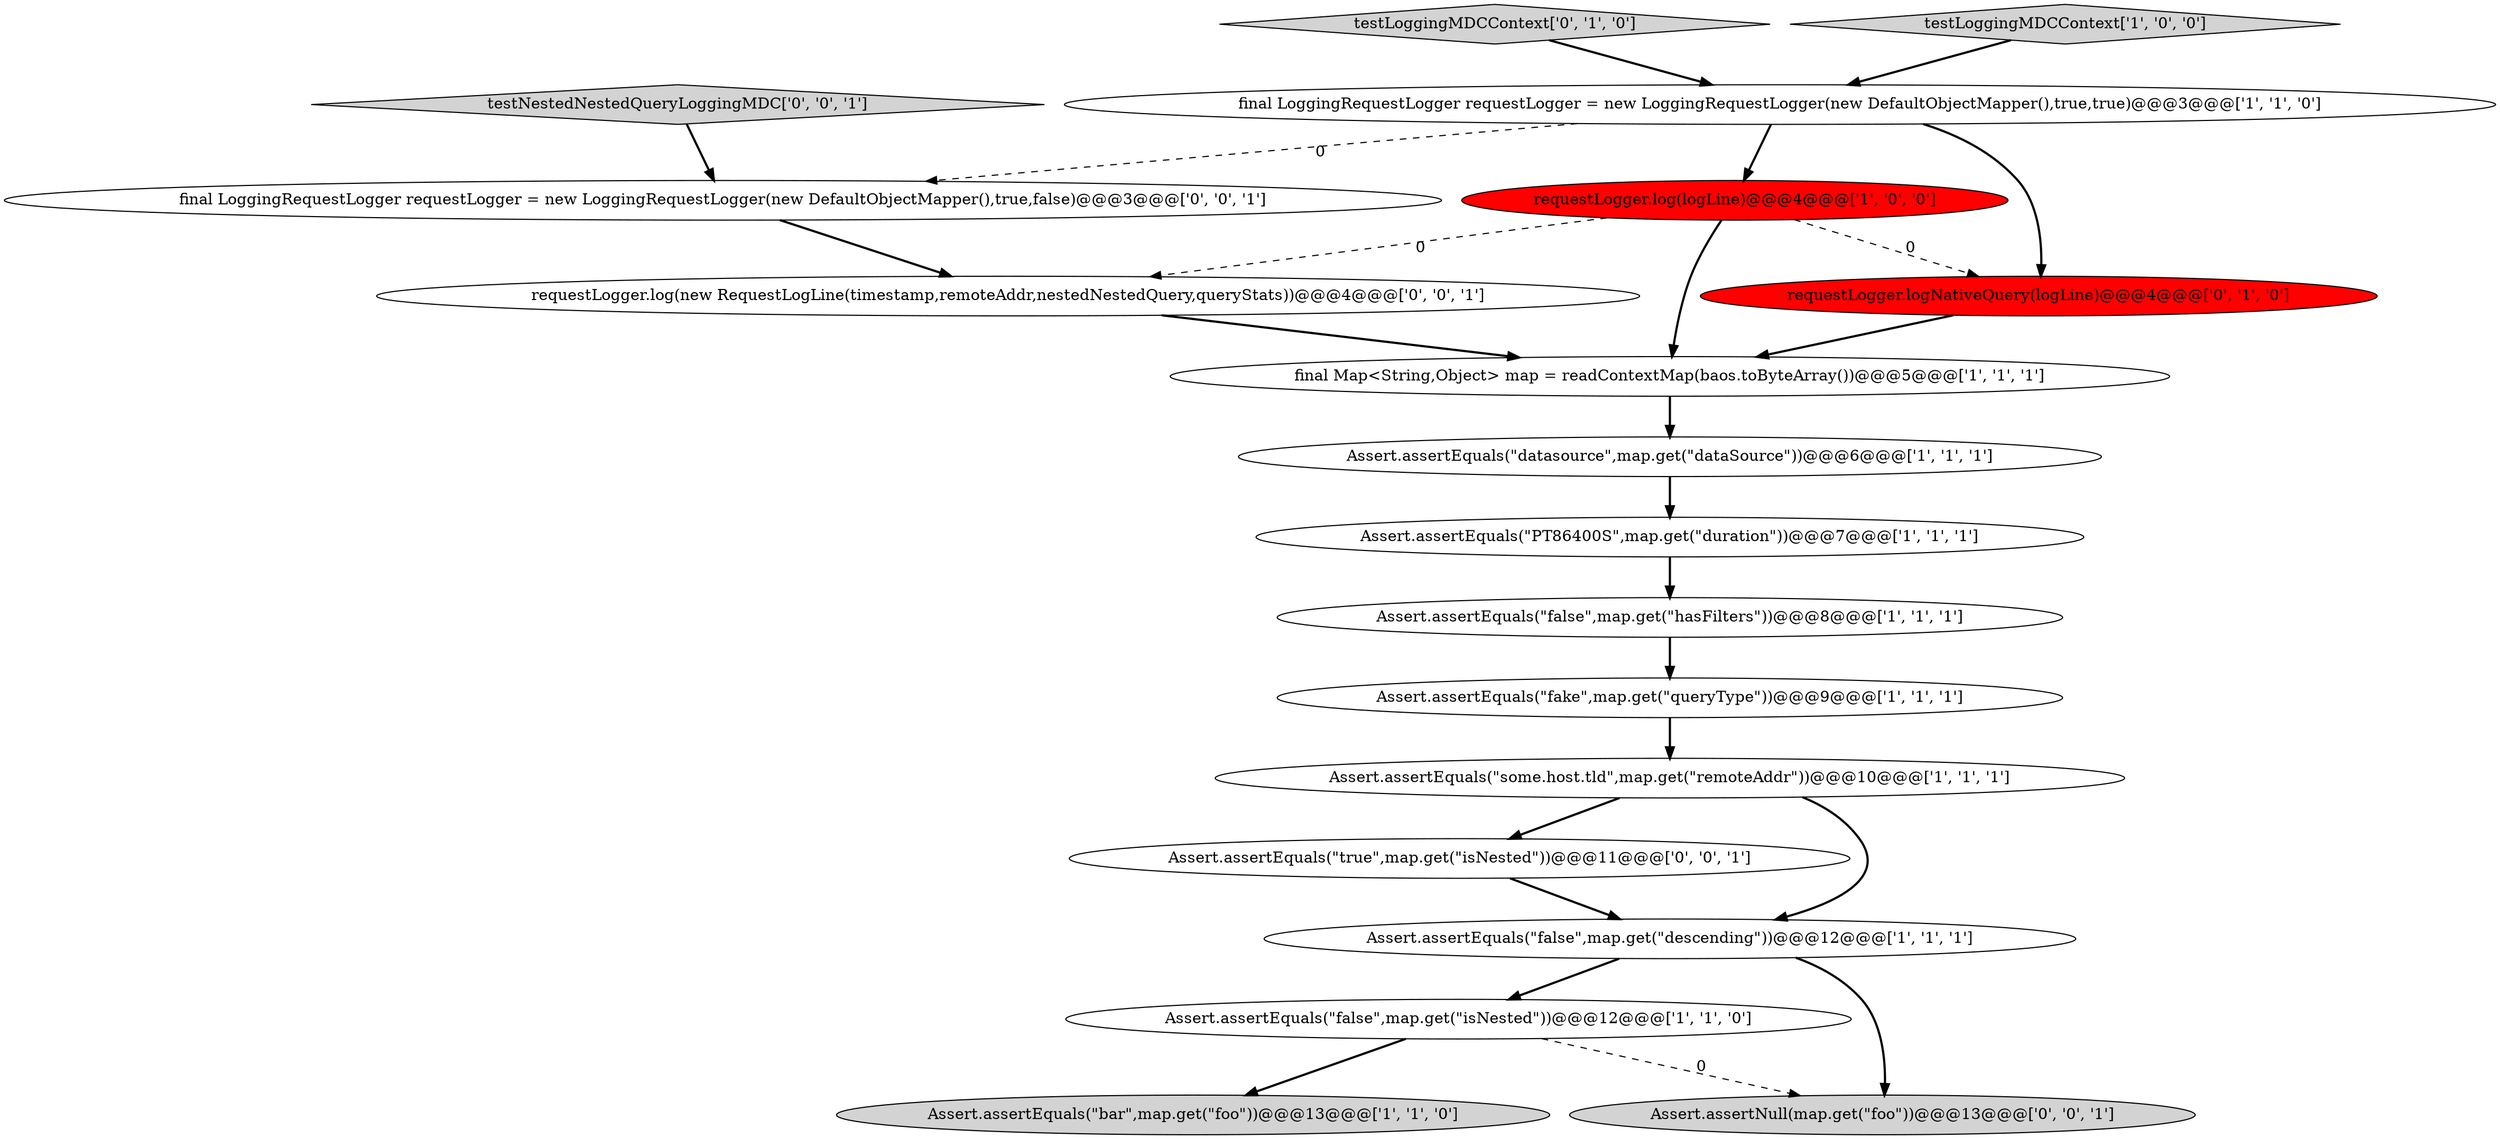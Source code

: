 digraph {
7 [style = filled, label = "requestLogger.log(logLine)@@@4@@@['1', '0', '0']", fillcolor = red, shape = ellipse image = "AAA1AAABBB1BBB"];
3 [style = filled, label = "final LoggingRequestLogger requestLogger = new LoggingRequestLogger(new DefaultObjectMapper(),true,true)@@@3@@@['1', '1', '0']", fillcolor = white, shape = ellipse image = "AAA0AAABBB1BBB"];
11 [style = filled, label = "Assert.assertEquals(\"datasource\",map.get(\"dataSource\"))@@@6@@@['1', '1', '1']", fillcolor = white, shape = ellipse image = "AAA0AAABBB1BBB"];
4 [style = filled, label = "Assert.assertEquals(\"fake\",map.get(\"queryType\"))@@@9@@@['1', '1', '1']", fillcolor = white, shape = ellipse image = "AAA0AAABBB1BBB"];
16 [style = filled, label = "requestLogger.log(new RequestLogLine(timestamp,remoteAddr,nestedNestedQuery,queryStats))@@@4@@@['0', '0', '1']", fillcolor = white, shape = ellipse image = "AAA0AAABBB3BBB"];
8 [style = filled, label = "Assert.assertEquals(\"bar\",map.get(\"foo\"))@@@13@@@['1', '1', '0']", fillcolor = lightgray, shape = ellipse image = "AAA0AAABBB1BBB"];
18 [style = filled, label = "Assert.assertEquals(\"true\",map.get(\"isNested\"))@@@11@@@['0', '0', '1']", fillcolor = white, shape = ellipse image = "AAA0AAABBB3BBB"];
9 [style = filled, label = "Assert.assertEquals(\"false\",map.get(\"isNested\"))@@@12@@@['1', '1', '0']", fillcolor = white, shape = ellipse image = "AAA0AAABBB1BBB"];
13 [style = filled, label = "testLoggingMDCContext['0', '1', '0']", fillcolor = lightgray, shape = diamond image = "AAA0AAABBB2BBB"];
17 [style = filled, label = "final LoggingRequestLogger requestLogger = new LoggingRequestLogger(new DefaultObjectMapper(),true,false)@@@3@@@['0', '0', '1']", fillcolor = white, shape = ellipse image = "AAA0AAABBB3BBB"];
1 [style = filled, label = "Assert.assertEquals(\"some.host.tld\",map.get(\"remoteAddr\"))@@@10@@@['1', '1', '1']", fillcolor = white, shape = ellipse image = "AAA0AAABBB1BBB"];
5 [style = filled, label = "final Map<String,Object> map = readContextMap(baos.toByteArray())@@@5@@@['1', '1', '1']", fillcolor = white, shape = ellipse image = "AAA0AAABBB1BBB"];
6 [style = filled, label = "Assert.assertEquals(\"false\",map.get(\"hasFilters\"))@@@8@@@['1', '1', '1']", fillcolor = white, shape = ellipse image = "AAA0AAABBB1BBB"];
10 [style = filled, label = "Assert.assertEquals(\"false\",map.get(\"descending\"))@@@12@@@['1', '1', '1']", fillcolor = white, shape = ellipse image = "AAA0AAABBB1BBB"];
15 [style = filled, label = "testNestedNestedQueryLoggingMDC['0', '0', '1']", fillcolor = lightgray, shape = diamond image = "AAA0AAABBB3BBB"];
14 [style = filled, label = "Assert.assertNull(map.get(\"foo\"))@@@13@@@['0', '0', '1']", fillcolor = lightgray, shape = ellipse image = "AAA0AAABBB3BBB"];
2 [style = filled, label = "testLoggingMDCContext['1', '0', '0']", fillcolor = lightgray, shape = diamond image = "AAA0AAABBB1BBB"];
12 [style = filled, label = "requestLogger.logNativeQuery(logLine)@@@4@@@['0', '1', '0']", fillcolor = red, shape = ellipse image = "AAA1AAABBB2BBB"];
0 [style = filled, label = "Assert.assertEquals(\"PT86400S\",map.get(\"duration\"))@@@7@@@['1', '1', '1']", fillcolor = white, shape = ellipse image = "AAA0AAABBB1BBB"];
3->17 [style = dashed, label="0"];
12->5 [style = bold, label=""];
10->14 [style = bold, label=""];
0->6 [style = bold, label=""];
7->16 [style = dashed, label="0"];
2->3 [style = bold, label=""];
1->18 [style = bold, label=""];
3->12 [style = bold, label=""];
9->8 [style = bold, label=""];
6->4 [style = bold, label=""];
15->17 [style = bold, label=""];
7->5 [style = bold, label=""];
11->0 [style = bold, label=""];
9->14 [style = dashed, label="0"];
13->3 [style = bold, label=""];
18->10 [style = bold, label=""];
3->7 [style = bold, label=""];
16->5 [style = bold, label=""];
7->12 [style = dashed, label="0"];
5->11 [style = bold, label=""];
4->1 [style = bold, label=""];
10->9 [style = bold, label=""];
1->10 [style = bold, label=""];
17->16 [style = bold, label=""];
}
